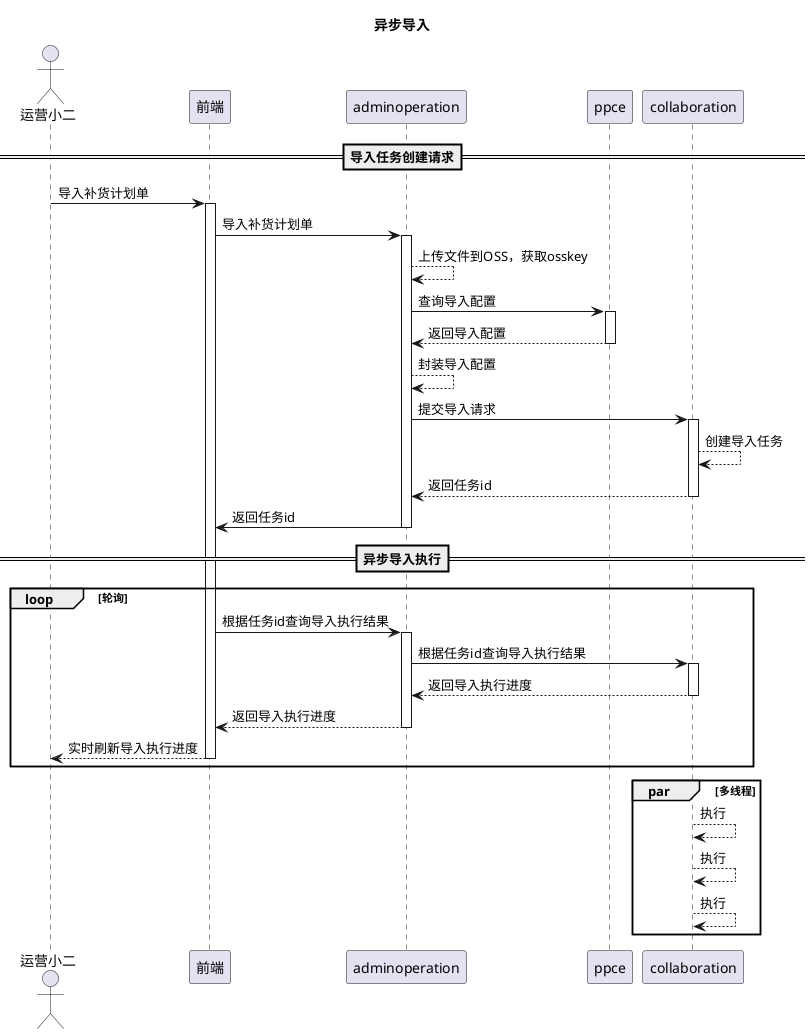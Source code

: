 @startuml
title 异步导入
actor 运营小二 as X

==导入任务创建请求==
X -> 前端: 导入补货计划单
activate 前端
前端 -> adminoperation: 导入补货计划单
activate adminoperation
adminoperation --> adminoperation:上传文件到OSS，获取osskey
adminoperation -> ppce:查询导入配置
activate ppce
ppce --> adminoperation:返回导入配置
deactivate ppce
adminoperation --> adminoperation:封装导入配置
adminoperation -> collaboration:提交导入请求
activate collaboration
collaboration --> collaboration:创建导入任务
adminoperation <-- collaboration:返回任务id
deactivate collaboration
前端 <- adminoperation:返回任务id
deactivate adminoperation

==异步导入执行==
loop 轮询
前端 -> adminoperation: 根据任务id查询导入执行结果
activate adminoperation
adminoperation -> collaboration: 根据任务id查询导入执行结果
activate collaboration
collaboration --> adminoperation: 返回导入执行进度
deactivate collaboration
adminoperation --> 前端: 返回导入执行进度
deactivate adminoperation
前端 --> X: 实时刷新导入执行进度
deactivate 前端
end
par 多线程
collaboration --> collaboration: 执行
collaboration --> collaboration: 执行
collaboration --> collaboration: 执行


end

@enduml

